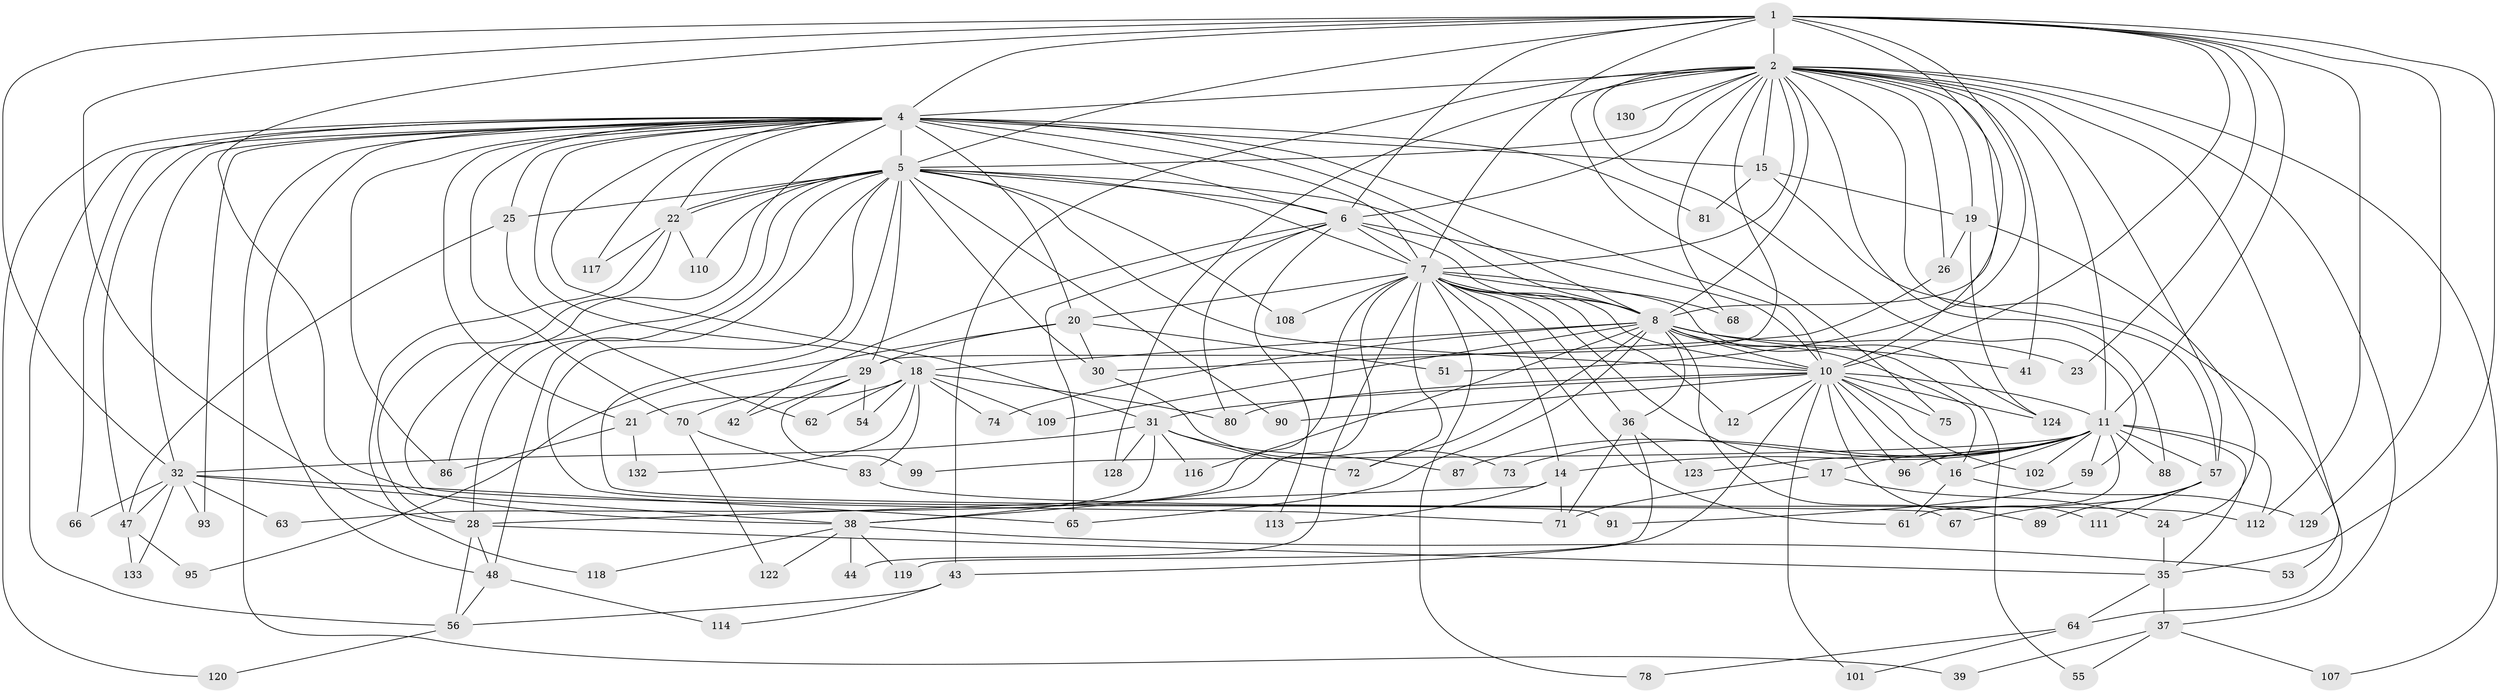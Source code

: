 // original degree distribution, {19: 0.03007518796992481, 24: 0.022556390977443608, 22: 0.007518796992481203, 14: 0.007518796992481203, 16: 0.007518796992481203, 23: 0.007518796992481203, 2: 0.5639097744360902, 3: 0.14285714285714285, 5: 0.05263157894736842, 4: 0.08270676691729323, 8: 0.015037593984962405, 6: 0.022556390977443608, 7: 0.03007518796992481, 11: 0.007518796992481203}
// Generated by graph-tools (version 1.1) at 2025/11/02/27/25 16:11:08]
// undirected, 97 vertices, 231 edges
graph export_dot {
graph [start="1"]
  node [color=gray90,style=filled];
  1 [super="+60"];
  2 [super="+3"];
  4 [super="+9"];
  5 [super="+13"];
  6 [super="+27"];
  7 [super="+34"];
  8 [super="+84"];
  10 [super="+79"];
  11 [super="+77"];
  12;
  14 [super="+92"];
  15;
  16 [super="+33"];
  17 [super="+104"];
  18 [super="+40"];
  19;
  20;
  21;
  22 [super="+85"];
  23 [super="+46"];
  24 [super="+82"];
  25 [super="+94"];
  26;
  28 [super="+97"];
  29 [super="+76"];
  30 [super="+52"];
  31 [super="+121"];
  32 [super="+45"];
  35 [super="+103"];
  36 [super="+106"];
  37;
  38 [super="+50"];
  39;
  41;
  42;
  43 [super="+69"];
  44;
  47 [super="+49"];
  48 [super="+115"];
  51;
  53;
  54;
  55;
  56 [super="+58"];
  57 [super="+125"];
  59;
  61 [super="+105"];
  62;
  63;
  64;
  65 [super="+100"];
  66;
  67;
  68;
  70;
  71;
  72;
  73;
  74;
  75;
  78;
  80 [super="+98"];
  81;
  83 [super="+126"];
  86 [super="+131"];
  87;
  88;
  89;
  90;
  91;
  93;
  95;
  96;
  99;
  101;
  102;
  107;
  108;
  109;
  110;
  111;
  112;
  113;
  114;
  116;
  117;
  118;
  119;
  120;
  122;
  123;
  124 [super="+127"];
  128;
  129;
  130;
  132;
  133;
  1 -- 2 [weight=2];
  1 -- 4 [weight=2];
  1 -- 5;
  1 -- 6;
  1 -- 7;
  1 -- 8;
  1 -- 10;
  1 -- 23;
  1 -- 28;
  1 -- 32 [weight=2];
  1 -- 35;
  1 -- 51;
  1 -- 112;
  1 -- 129;
  1 -- 11;
  1 -- 38;
  2 -- 4 [weight=4];
  2 -- 5 [weight=2];
  2 -- 6 [weight=2];
  2 -- 7 [weight=3];
  2 -- 8 [weight=2];
  2 -- 10 [weight=2];
  2 -- 11;
  2 -- 26;
  2 -- 53;
  2 -- 57;
  2 -- 68;
  2 -- 88;
  2 -- 107;
  2 -- 128;
  2 -- 130 [weight=2];
  2 -- 64;
  2 -- 75;
  2 -- 15;
  2 -- 19;
  2 -- 29;
  2 -- 37;
  2 -- 41;
  2 -- 43;
  2 -- 59;
  4 -- 5 [weight=3];
  4 -- 6 [weight=2];
  4 -- 7 [weight=2];
  4 -- 8 [weight=2];
  4 -- 10 [weight=2];
  4 -- 15;
  4 -- 18;
  4 -- 20;
  4 -- 21;
  4 -- 31;
  4 -- 39;
  4 -- 56;
  4 -- 70;
  4 -- 71;
  4 -- 117;
  4 -- 120;
  4 -- 66;
  4 -- 47;
  4 -- 81;
  4 -- 86;
  4 -- 25 [weight=2];
  4 -- 93;
  4 -- 32;
  4 -- 48;
  4 -- 22;
  5 -- 6;
  5 -- 7;
  5 -- 8;
  5 -- 10;
  5 -- 22;
  5 -- 22;
  5 -- 28;
  5 -- 30;
  5 -- 48;
  5 -- 67;
  5 -- 86;
  5 -- 90;
  5 -- 91;
  5 -- 108;
  5 -- 110;
  5 -- 29;
  5 -- 25;
  6 -- 7;
  6 -- 8 [weight=2];
  6 -- 10;
  6 -- 42;
  6 -- 80;
  6 -- 113;
  6 -- 65;
  7 -- 8;
  7 -- 10;
  7 -- 12;
  7 -- 14;
  7 -- 17;
  7 -- 20;
  7 -- 36;
  7 -- 38;
  7 -- 44;
  7 -- 63;
  7 -- 68;
  7 -- 72;
  7 -- 78;
  7 -- 108;
  7 -- 124;
  7 -- 61;
  8 -- 10;
  8 -- 16;
  8 -- 18 [weight=2];
  8 -- 23 [weight=2];
  8 -- 36;
  8 -- 41;
  8 -- 55;
  8 -- 65;
  8 -- 74;
  8 -- 89;
  8 -- 109;
  8 -- 116;
  8 -- 72;
  10 -- 11 [weight=2];
  10 -- 12;
  10 -- 16;
  10 -- 31;
  10 -- 43;
  10 -- 75;
  10 -- 80;
  10 -- 90;
  10 -- 96;
  10 -- 101;
  10 -- 102;
  10 -- 111;
  10 -- 124;
  11 -- 14;
  11 -- 17;
  11 -- 35;
  11 -- 57;
  11 -- 59;
  11 -- 61;
  11 -- 73;
  11 -- 87;
  11 -- 88;
  11 -- 96;
  11 -- 99;
  11 -- 102;
  11 -- 112;
  11 -- 123;
  11 -- 16;
  14 -- 71;
  14 -- 113;
  14 -- 28;
  15 -- 19;
  15 -- 81;
  15 -- 57;
  16 -- 61;
  16 -- 129;
  17 -- 24;
  17 -- 71;
  18 -- 21;
  18 -- 62;
  18 -- 83;
  18 -- 132;
  18 -- 80;
  18 -- 54;
  18 -- 74;
  18 -- 109;
  19 -- 24;
  19 -- 26;
  19 -- 124;
  20 -- 29;
  20 -- 30;
  20 -- 51;
  20 -- 95;
  21 -- 132;
  21 -- 86;
  22 -- 110;
  22 -- 117;
  22 -- 118;
  22 -- 28;
  24 -- 35;
  25 -- 62;
  25 -- 47;
  26 -- 30;
  28 -- 48;
  28 -- 56;
  28 -- 35;
  29 -- 42;
  29 -- 54;
  29 -- 70;
  29 -- 99;
  30 -- 73;
  31 -- 32;
  31 -- 72;
  31 -- 87;
  31 -- 116;
  31 -- 128;
  31 -- 38;
  32 -- 38;
  32 -- 47;
  32 -- 63;
  32 -- 65;
  32 -- 66;
  32 -- 93;
  32 -- 133;
  35 -- 37;
  35 -- 64;
  36 -- 119;
  36 -- 123;
  36 -- 71;
  37 -- 39;
  37 -- 55;
  37 -- 107;
  38 -- 44;
  38 -- 53;
  38 -- 118;
  38 -- 119;
  38 -- 122;
  43 -- 114;
  43 -- 56;
  47 -- 95;
  47 -- 133;
  48 -- 114;
  48 -- 56;
  56 -- 120;
  57 -- 67;
  57 -- 89;
  57 -- 111;
  59 -- 91;
  64 -- 78;
  64 -- 101;
  70 -- 83;
  70 -- 122;
  83 -- 112;
}
